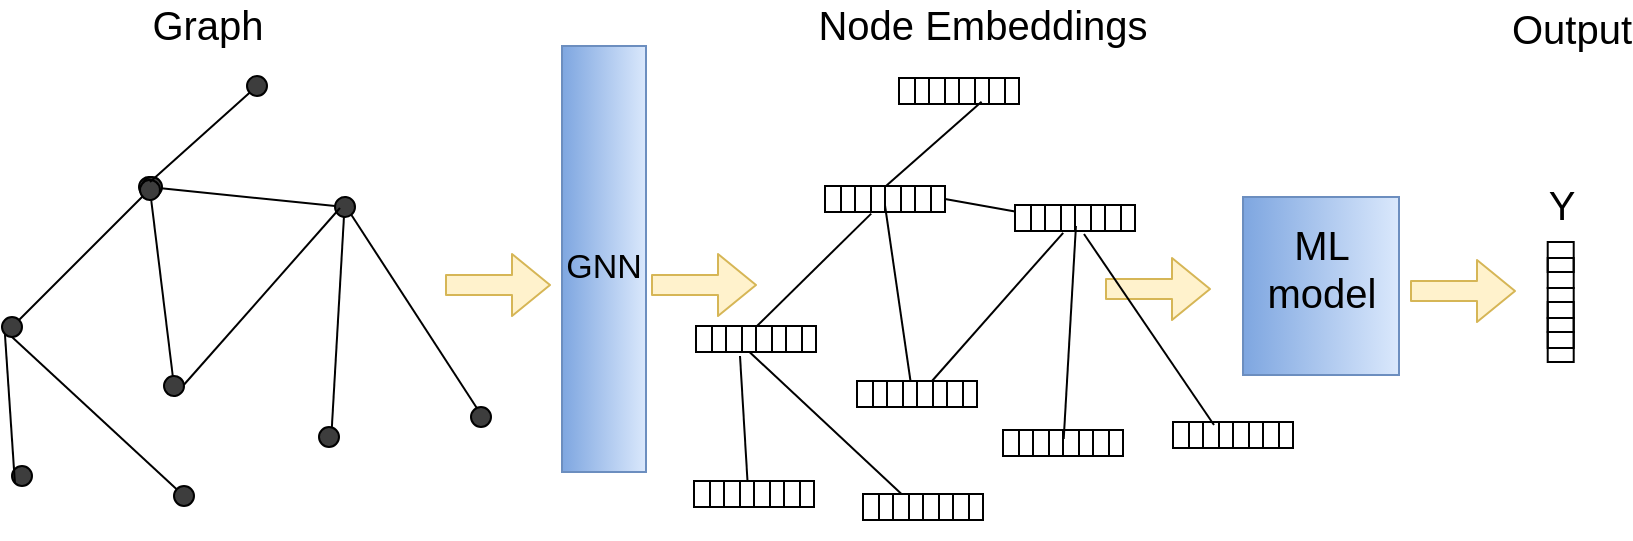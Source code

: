 <mxfile version="12.1.0" type="device" pages="1"><diagram id="8lHQUhFDbBRp9TCkwuyt" name="Page-1"><mxGraphModel dx="708" dy="579" grid="0" gridSize="10" guides="1" tooltips="1" connect="1" arrows="1" fold="1" page="1" pageScale="1" pageWidth="827" pageHeight="1169" math="0" shadow="0"><root><mxCell id="0"/><mxCell id="1" parent="0"/><mxCell id="zCRC9m-AMN63lqZrzwzx-30" value="" style="endArrow=none;html=1;exitX=0.5;exitY=0;exitDx=0;exitDy=0;" parent="1" source="zCRC9m-AMN63lqZrzwzx-71" edge="1"><mxGeometry width="50" height="50" relative="1" as="geometry"><mxPoint x="461" y="179.5" as="sourcePoint"/><mxPoint x="510.789" y="134.851" as="targetPoint"/></mxGeometry></mxCell><mxCell id="zCRC9m-AMN63lqZrzwzx-56" value="" style="group;rotation=51;" parent="1" vertex="1" connectable="0"><mxGeometry x="469.5" y="147" width="118" height="197" as="geometry"/></mxCell><mxCell id="zCRC9m-AMN63lqZrzwzx-57" value="" style="endArrow=none;html=1;exitX=1;exitY=0.5;exitDx=0;exitDy=0;entryX=0;entryY=0.25;entryDx=0;entryDy=0;" parent="zCRC9m-AMN63lqZrzwzx-56" source="zCRC9m-AMN63lqZrzwzx-73" target="zCRC9m-AMN63lqZrzwzx-97" edge="1"><mxGeometry width="50" height="50" relative="1" as="geometry"><mxPoint x="-9" y="35" as="sourcePoint"/><mxPoint x="89" y="45" as="targetPoint"/></mxGeometry></mxCell><mxCell id="zCRC9m-AMN63lqZrzwzx-58" value="" style="group" parent="zCRC9m-AMN63lqZrzwzx-56" vertex="1" connectable="0"><mxGeometry x="-82.5" y="30" width="194.5" height="167" as="geometry"/></mxCell><mxCell id="zCRC9m-AMN63lqZrzwzx-59" value="" style="group;rotation=166;" parent="zCRC9m-AMN63lqZrzwzx-58" vertex="1" connectable="0"><mxGeometry x="40" y="15.5" width="149" height="119.5" as="geometry"/></mxCell><mxCell id="zCRC9m-AMN63lqZrzwzx-60" value="" style="endArrow=none;html=1;entryX=1;entryY=1;entryDx=0;entryDy=0;exitX=1;exitY=1;exitDx=0;exitDy=0;" parent="zCRC9m-AMN63lqZrzwzx-59" edge="1"><mxGeometry width="50" height="50" relative="1" as="geometry"><mxPoint x="130.977" y="4.473" as="sourcePoint"/><mxPoint x="124.849" y="111.012" as="targetPoint"/></mxGeometry></mxCell><mxCell id="zCRC9m-AMN63lqZrzwzx-61" value="" style="group" parent="zCRC9m-AMN63lqZrzwzx-59" vertex="1" connectable="0"><mxGeometry x="21.5" y="82" width="60" height="13" as="geometry"/></mxCell><mxCell id="zCRC9m-AMN63lqZrzwzx-62" value="" style="rounded=0;whiteSpace=wrap;html=1;fillColor=none;" parent="zCRC9m-AMN63lqZrzwzx-61" vertex="1"><mxGeometry width="15" height="13" as="geometry"/></mxCell><mxCell id="zCRC9m-AMN63lqZrzwzx-63" value="" style="rounded=0;whiteSpace=wrap;html=1;fillColor=none;" parent="zCRC9m-AMN63lqZrzwzx-61" vertex="1"><mxGeometry x="8" width="15" height="13" as="geometry"/></mxCell><mxCell id="zCRC9m-AMN63lqZrzwzx-64" value="" style="rounded=0;whiteSpace=wrap;html=1;fillColor=none;" parent="zCRC9m-AMN63lqZrzwzx-61" vertex="1"><mxGeometry x="23" width="15" height="13" as="geometry"/></mxCell><mxCell id="zCRC9m-AMN63lqZrzwzx-65" value="" style="rounded=0;whiteSpace=wrap;html=1;fillColor=none;" parent="zCRC9m-AMN63lqZrzwzx-61" vertex="1"><mxGeometry x="30" width="15" height="13" as="geometry"/></mxCell><mxCell id="zCRC9m-AMN63lqZrzwzx-66" value="" style="rounded=0;whiteSpace=wrap;html=1;fillColor=none;" parent="zCRC9m-AMN63lqZrzwzx-61" vertex="1"><mxGeometry x="45" width="15" height="13" as="geometry"/></mxCell><mxCell id="zCRC9m-AMN63lqZrzwzx-67" value="" style="rounded=0;whiteSpace=wrap;html=1;fillColor=none;" parent="zCRC9m-AMN63lqZrzwzx-61" vertex="1"><mxGeometry x="38" width="15" height="13" as="geometry"/></mxCell><mxCell id="zCRC9m-AMN63lqZrzwzx-68" value="" style="group" parent="zCRC9m-AMN63lqZrzwzx-58" vertex="1" connectable="0"><mxGeometry x="45.5" width="60" height="13" as="geometry"/></mxCell><mxCell id="zCRC9m-AMN63lqZrzwzx-69" value="" style="rounded=0;whiteSpace=wrap;html=1;fillColor=none;" parent="zCRC9m-AMN63lqZrzwzx-68" vertex="1"><mxGeometry width="15" height="13" as="geometry"/></mxCell><mxCell id="zCRC9m-AMN63lqZrzwzx-70" value="" style="rounded=0;whiteSpace=wrap;html=1;fillColor=none;" parent="zCRC9m-AMN63lqZrzwzx-68" vertex="1"><mxGeometry x="8" width="15" height="13" as="geometry"/></mxCell><mxCell id="zCRC9m-AMN63lqZrzwzx-71" value="" style="rounded=0;whiteSpace=wrap;html=1;fillColor=none;" parent="zCRC9m-AMN63lqZrzwzx-68" vertex="1"><mxGeometry x="23" width="15" height="13" as="geometry"/></mxCell><mxCell id="zCRC9m-AMN63lqZrzwzx-72" value="" style="rounded=0;whiteSpace=wrap;html=1;fillColor=none;" parent="zCRC9m-AMN63lqZrzwzx-68" vertex="1"><mxGeometry x="30" width="15" height="13" as="geometry"/></mxCell><mxCell id="zCRC9m-AMN63lqZrzwzx-73" value="" style="rounded=0;whiteSpace=wrap;html=1;fillColor=none;" parent="zCRC9m-AMN63lqZrzwzx-68" vertex="1"><mxGeometry x="45" width="15" height="13" as="geometry"/></mxCell><mxCell id="zCRC9m-AMN63lqZrzwzx-74" value="" style="rounded=0;whiteSpace=wrap;html=1;fillColor=none;" parent="zCRC9m-AMN63lqZrzwzx-68" vertex="1"><mxGeometry x="38" width="15" height="13" as="geometry"/></mxCell><mxCell id="zCRC9m-AMN63lqZrzwzx-75" value="" style="group" parent="zCRC9m-AMN63lqZrzwzx-58" vertex="1" connectable="0"><mxGeometry x="-20" y="147.5" width="60" height="13" as="geometry"/></mxCell><mxCell id="zCRC9m-AMN63lqZrzwzx-76" value="" style="rounded=0;whiteSpace=wrap;html=1;fillColor=none;" parent="zCRC9m-AMN63lqZrzwzx-75" vertex="1"><mxGeometry width="15" height="13" as="geometry"/></mxCell><mxCell id="zCRC9m-AMN63lqZrzwzx-77" value="" style="rounded=0;whiteSpace=wrap;html=1;fillColor=none;" parent="zCRC9m-AMN63lqZrzwzx-75" vertex="1"><mxGeometry x="8" width="15" height="13" as="geometry"/></mxCell><mxCell id="zCRC9m-AMN63lqZrzwzx-78" value="" style="rounded=0;whiteSpace=wrap;html=1;fillColor=none;" parent="zCRC9m-AMN63lqZrzwzx-75" vertex="1"><mxGeometry x="23" width="15" height="13" as="geometry"/></mxCell><mxCell id="zCRC9m-AMN63lqZrzwzx-79" value="" style="rounded=0;whiteSpace=wrap;html=1;fillColor=none;" parent="zCRC9m-AMN63lqZrzwzx-75" vertex="1"><mxGeometry x="30" width="15" height="13" as="geometry"/></mxCell><mxCell id="zCRC9m-AMN63lqZrzwzx-80" value="" style="rounded=0;whiteSpace=wrap;html=1;fillColor=none;" parent="zCRC9m-AMN63lqZrzwzx-75" vertex="1"><mxGeometry x="45" width="15" height="13" as="geometry"/></mxCell><mxCell id="zCRC9m-AMN63lqZrzwzx-81" value="" style="rounded=0;whiteSpace=wrap;html=1;fillColor=none;" parent="zCRC9m-AMN63lqZrzwzx-75" vertex="1"><mxGeometry x="38" width="15" height="13" as="geometry"/></mxCell><mxCell id="zCRC9m-AMN63lqZrzwzx-82" value="" style="group" parent="zCRC9m-AMN63lqZrzwzx-58" vertex="1" connectable="0"><mxGeometry x="64.5" y="154" width="60" height="13" as="geometry"/></mxCell><mxCell id="zCRC9m-AMN63lqZrzwzx-83" value="" style="rounded=0;whiteSpace=wrap;html=1;fillColor=none;" parent="zCRC9m-AMN63lqZrzwzx-82" vertex="1"><mxGeometry width="15" height="13" as="geometry"/></mxCell><mxCell id="zCRC9m-AMN63lqZrzwzx-84" value="" style="rounded=0;whiteSpace=wrap;html=1;fillColor=none;" parent="zCRC9m-AMN63lqZrzwzx-82" vertex="1"><mxGeometry x="8" width="15" height="13" as="geometry"/></mxCell><mxCell id="zCRC9m-AMN63lqZrzwzx-85" value="" style="rounded=0;whiteSpace=wrap;html=1;fillColor=none;" parent="zCRC9m-AMN63lqZrzwzx-82" vertex="1"><mxGeometry x="30" width="15" height="13" as="geometry"/></mxCell><mxCell id="zCRC9m-AMN63lqZrzwzx-86" value="" style="rounded=0;whiteSpace=wrap;html=1;fillColor=none;" parent="zCRC9m-AMN63lqZrzwzx-82" vertex="1"><mxGeometry x="45" width="15" height="13" as="geometry"/></mxCell><mxCell id="zCRC9m-AMN63lqZrzwzx-87" value="" style="rounded=0;whiteSpace=wrap;html=1;fillColor=none;" parent="zCRC9m-AMN63lqZrzwzx-82" vertex="1"><mxGeometry x="38" width="15" height="13" as="geometry"/></mxCell><mxCell id="zCRC9m-AMN63lqZrzwzx-88" value="" style="group" parent="zCRC9m-AMN63lqZrzwzx-58" vertex="1" connectable="0"><mxGeometry x="134.5" y="122" width="60" height="13" as="geometry"/></mxCell><mxCell id="zCRC9m-AMN63lqZrzwzx-89" value="" style="rounded=0;whiteSpace=wrap;html=1;fillColor=none;" parent="zCRC9m-AMN63lqZrzwzx-88" vertex="1"><mxGeometry width="15" height="13" as="geometry"/></mxCell><mxCell id="zCRC9m-AMN63lqZrzwzx-90" value="" style="rounded=0;whiteSpace=wrap;html=1;fillColor=none;" parent="zCRC9m-AMN63lqZrzwzx-88" vertex="1"><mxGeometry x="8" width="15" height="13" as="geometry"/></mxCell><mxCell id="zCRC9m-AMN63lqZrzwzx-91" value="" style="rounded=0;whiteSpace=wrap;html=1;fillColor=none;" parent="zCRC9m-AMN63lqZrzwzx-88" vertex="1"><mxGeometry x="23" width="15" height="13" as="geometry"/></mxCell><mxCell id="zCRC9m-AMN63lqZrzwzx-92" value="" style="rounded=0;whiteSpace=wrap;html=1;fillColor=none;" parent="zCRC9m-AMN63lqZrzwzx-88" vertex="1"><mxGeometry x="30" width="15" height="13" as="geometry"/></mxCell><mxCell id="zCRC9m-AMN63lqZrzwzx-93" value="" style="rounded=0;whiteSpace=wrap;html=1;fillColor=none;" parent="zCRC9m-AMN63lqZrzwzx-88" vertex="1"><mxGeometry x="45" width="15" height="13" as="geometry"/></mxCell><mxCell id="zCRC9m-AMN63lqZrzwzx-94" value="" style="rounded=0;whiteSpace=wrap;html=1;fillColor=none;" parent="zCRC9m-AMN63lqZrzwzx-88" vertex="1"><mxGeometry x="38" width="15" height="13" as="geometry"/></mxCell><mxCell id="zCRC9m-AMN63lqZrzwzx-95" value="" style="endArrow=none;html=1;exitX=0;exitY=0.75;exitDx=0;exitDy=0;entryX=0.25;entryY=0;entryDx=0;entryDy=0;" parent="zCRC9m-AMN63lqZrzwzx-58" source="zCRC9m-AMN63lqZrzwzx-72" target="zCRC9m-AMN63lqZrzwzx-64" edge="1"><mxGeometry width="50" height="50" relative="1" as="geometry"><mxPoint x="74" y="6.5" as="sourcePoint"/><mxPoint x="86" y="104.5" as="targetPoint"/></mxGeometry></mxCell><mxCell id="zCRC9m-AMN63lqZrzwzx-96" value="" style="group" parent="zCRC9m-AMN63lqZrzwzx-56" vertex="1" connectable="0"><mxGeometry x="58" y="39.5" width="60" height="13" as="geometry"/></mxCell><mxCell id="zCRC9m-AMN63lqZrzwzx-97" value="" style="rounded=0;whiteSpace=wrap;html=1;fillColor=none;" parent="zCRC9m-AMN63lqZrzwzx-96" vertex="1"><mxGeometry width="15" height="13" as="geometry"/></mxCell><mxCell id="zCRC9m-AMN63lqZrzwzx-98" value="" style="rounded=0;whiteSpace=wrap;html=1;fillColor=none;" parent="zCRC9m-AMN63lqZrzwzx-96" vertex="1"><mxGeometry x="8" width="15" height="13" as="geometry"/></mxCell><mxCell id="zCRC9m-AMN63lqZrzwzx-99" value="" style="rounded=0;whiteSpace=wrap;html=1;fillColor=none;" parent="zCRC9m-AMN63lqZrzwzx-96" vertex="1"><mxGeometry x="23" width="15" height="13" as="geometry"/></mxCell><mxCell id="zCRC9m-AMN63lqZrzwzx-100" value="" style="rounded=0;whiteSpace=wrap;html=1;fillColor=none;" parent="zCRC9m-AMN63lqZrzwzx-96" vertex="1"><mxGeometry x="30" width="15" height="13" as="geometry"/></mxCell><mxCell id="zCRC9m-AMN63lqZrzwzx-101" value="" style="rounded=0;whiteSpace=wrap;html=1;fillColor=none;" parent="zCRC9m-AMN63lqZrzwzx-96" vertex="1"><mxGeometry x="45" width="15" height="13" as="geometry"/></mxCell><mxCell id="zCRC9m-AMN63lqZrzwzx-102" value="" style="rounded=0;whiteSpace=wrap;html=1;fillColor=none;" parent="zCRC9m-AMN63lqZrzwzx-96" vertex="1"><mxGeometry x="38" width="15" height="13" as="geometry"/></mxCell><mxCell id="zCRC9m-AMN63lqZrzwzx-103" value="" style="endArrow=none;html=1;exitX=0.5;exitY=0;exitDx=0;exitDy=0;entryX=0.073;entryY=1.069;entryDx=0;entryDy=0;entryPerimeter=0;" parent="zCRC9m-AMN63lqZrzwzx-56" source="zCRC9m-AMN63lqZrzwzx-65" target="zCRC9m-AMN63lqZrzwzx-99" edge="1"><mxGeometry width="50" height="50" relative="1" as="geometry"><mxPoint x="8.463" y="133.891" as="sourcePoint"/><mxPoint x="86.5" y="45.5" as="targetPoint"/></mxGeometry></mxCell><mxCell id="zCRC9m-AMN63lqZrzwzx-13" value="" style="shape=flexArrow;endArrow=classic;html=1;fillColor=#fff2cc;strokeColor=#d6b656;" parent="zCRC9m-AMN63lqZrzwzx-56" edge="1"><mxGeometry width="50" height="50" relative="1" as="geometry"><mxPoint x="103" y="81.5" as="sourcePoint"/><mxPoint x="156" y="81.5" as="targetPoint"/></mxGeometry></mxCell><mxCell id="zCRC9m-AMN63lqZrzwzx-15" value="" style="rounded=0;whiteSpace=wrap;html=1;rotation=90;gradientColor=#7ea6e0;fillColor=#dae8fc;strokeColor=#6c8ebf;" parent="1" vertex="1"><mxGeometry x="636" y="188" width="89" height="78" as="geometry"/></mxCell><mxCell id="zCRC9m-AMN63lqZrzwzx-8" value="" style="rounded=0;whiteSpace=wrap;html=1;rotation=90;gradientColor=#7ea6e0;fillColor=#dae8fc;strokeColor=#6c8ebf;" parent="1" vertex="1"><mxGeometry x="215.5" y="192.5" width="213" height="42" as="geometry"/></mxCell><mxCell id="vm_T1OY_7fvdWbtn7zSx-17" value="" style="group;rotation=51;" parent="1" vertex="1" connectable="0"><mxGeometry x="103.5" y="142.5" width="106.5" height="194.5" as="geometry"/></mxCell><mxCell id="vm_T1OY_7fvdWbtn7zSx-18" value="" style="endArrow=none;html=1;" parent="vm_T1OY_7fvdWbtn7zSx-17" edge="1"><mxGeometry width="50" height="50" relative="1" as="geometry"><mxPoint x="-9" y="35" as="sourcePoint"/><mxPoint x="89" y="45" as="targetPoint"/></mxGeometry></mxCell><mxCell id="vm_T1OY_7fvdWbtn7zSx-19" value="" style="ellipse;whiteSpace=wrap;html=1;aspect=fixed;fillColor=#3D3D3D;rotation=51;" parent="vm_T1OY_7fvdWbtn7zSx-17" vertex="1"><mxGeometry x="-14" y="30" width="10" height="10" as="geometry"/></mxCell><mxCell id="vm_T1OY_7fvdWbtn7zSx-20" value="" style="ellipse;whiteSpace=wrap;html=1;aspect=fixed;fillColor=#3D3D3D;rotation=51;" parent="vm_T1OY_7fvdWbtn7zSx-17" vertex="1"><mxGeometry x="84" y="40" width="10" height="10" as="geometry"/></mxCell><mxCell id="vm_T1OY_7fvdWbtn7zSx-16" value="" style="group" parent="vm_T1OY_7fvdWbtn7zSx-17" vertex="1" connectable="0"><mxGeometry x="-82.5" y="30" width="189" height="164.5" as="geometry"/></mxCell><mxCell id="vm_T1OY_7fvdWbtn7zSx-1" value="" style="endArrow=none;html=1;" parent="vm_T1OY_7fvdWbtn7zSx-16" edge="1"><mxGeometry width="50" height="50" relative="1" as="geometry"><mxPoint x="5" y="75" as="sourcePoint"/><mxPoint x="75" y="5" as="targetPoint"/></mxGeometry></mxCell><mxCell id="vm_T1OY_7fvdWbtn7zSx-2" value="" style="ellipse;whiteSpace=wrap;html=1;aspect=fixed;fillColor=#3D3D3D;" parent="vm_T1OY_7fvdWbtn7zSx-16" vertex="1"><mxGeometry y="70" width="10" height="10" as="geometry"/></mxCell><mxCell id="vm_T1OY_7fvdWbtn7zSx-3" value="" style="ellipse;whiteSpace=wrap;html=1;aspect=fixed;fillColor=#3D3D3D;" parent="vm_T1OY_7fvdWbtn7zSx-16" vertex="1"><mxGeometry x="70" width="10" height="10" as="geometry"/></mxCell><mxCell id="vm_T1OY_7fvdWbtn7zSx-22" value="" style="group;rotation=166;" parent="vm_T1OY_7fvdWbtn7zSx-16" vertex="1" connectable="0"><mxGeometry x="40" y="15.5" width="149" height="119.5" as="geometry"/></mxCell><mxCell id="vm_T1OY_7fvdWbtn7zSx-23" value="" style="endArrow=none;html=1;" parent="vm_T1OY_7fvdWbtn7zSx-22" edge="1"><mxGeometry width="50" height="50" relative="1" as="geometry"><mxPoint x="34" y="-9" as="sourcePoint"/><mxPoint x="46" y="89" as="targetPoint"/></mxGeometry></mxCell><mxCell id="vm_T1OY_7fvdWbtn7zSx-24" value="" style="ellipse;whiteSpace=wrap;html=1;aspect=fixed;fillColor=#3D3D3D;rotation=128;" parent="vm_T1OY_7fvdWbtn7zSx-22" vertex="1"><mxGeometry x="29" y="-14" width="10" height="10" as="geometry"/></mxCell><mxCell id="vm_T1OY_7fvdWbtn7zSx-25" value="" style="ellipse;whiteSpace=wrap;html=1;aspect=fixed;fillColor=#3D3D3D;rotation=128;" parent="vm_T1OY_7fvdWbtn7zSx-22" vertex="1"><mxGeometry x="41" y="84" width="10" height="10" as="geometry"/></mxCell><mxCell id="vm_T1OY_7fvdWbtn7zSx-35" value="" style="endArrow=none;html=1;entryX=1;entryY=1;entryDx=0;entryDy=0;exitX=1;exitY=1;exitDx=0;exitDy=0;" parent="vm_T1OY_7fvdWbtn7zSx-22" source="vm_T1OY_7fvdWbtn7zSx-20" edge="1"><mxGeometry width="50" height="50" relative="1" as="geometry"><mxPoint x="132" y="24.5" as="sourcePoint"/><mxPoint x="124.849" y="111.012" as="targetPoint"/></mxGeometry></mxCell><mxCell id="vm_T1OY_7fvdWbtn7zSx-54" value="" style="endArrow=none;html=1;exitX=0;exitY=0;exitDx=0;exitDy=0;" parent="vm_T1OY_7fvdWbtn7zSx-22" source="vm_T1OY_7fvdWbtn7zSx-25" edge="1"><mxGeometry width="50" height="50" relative="1" as="geometry"><mxPoint x="79" y="50" as="sourcePoint"/><mxPoint x="129" as="targetPoint"/></mxGeometry></mxCell><mxCell id="vm_T1OY_7fvdWbtn7zSx-65" value="" style="ellipse;whiteSpace=wrap;html=1;aspect=fixed;fillColor=#3D3D3D;" parent="vm_T1OY_7fvdWbtn7zSx-22" vertex="1"><mxGeometry x="118.5" y="109.5" width="10" height="10" as="geometry"/></mxCell><mxCell id="vm_T1OY_7fvdWbtn7zSx-57" value="" style="endArrow=none;html=1;exitX=0.5;exitY=1;exitDx=0;exitDy=0;" parent="vm_T1OY_7fvdWbtn7zSx-16" source="vm_T1OY_7fvdWbtn7zSx-62" edge="1"><mxGeometry width="50" height="50" relative="1" as="geometry"><mxPoint x="8" y="172.5" as="sourcePoint"/><mxPoint x="91" y="160.5" as="targetPoint"/></mxGeometry></mxCell><mxCell id="vm_T1OY_7fvdWbtn7zSx-62" value="" style="ellipse;whiteSpace=wrap;html=1;aspect=fixed;fillColor=#3D3D3D;" parent="vm_T1OY_7fvdWbtn7zSx-16" vertex="1"><mxGeometry x="86" y="154.5" width="10" height="10" as="geometry"/></mxCell><mxCell id="vm_T1OY_7fvdWbtn7zSx-63" value="" style="endArrow=none;html=1;exitX=0.5;exitY=1;exitDx=0;exitDy=0;" parent="vm_T1OY_7fvdWbtn7zSx-16" source="vm_T1OY_7fvdWbtn7zSx-2" target="vm_T1OY_7fvdWbtn7zSx-62" edge="1"><mxGeometry width="50" height="50" relative="1" as="geometry"><mxPoint x="156" y="267.5" as="sourcePoint"/><mxPoint x="242" y="348" as="targetPoint"/></mxGeometry></mxCell><mxCell id="vm_T1OY_7fvdWbtn7zSx-69" value="" style="ellipse;whiteSpace=wrap;html=1;aspect=fixed;fillColor=#3D3D3D;" parent="vm_T1OY_7fvdWbtn7zSx-16" vertex="1"><mxGeometry x="5" y="144.5" width="10" height="10" as="geometry"/></mxCell><mxCell id="vm_T1OY_7fvdWbtn7zSx-71" value="" style="endArrow=none;html=1;exitX=0;exitY=1;exitDx=0;exitDy=0;entryX=0;entryY=1;entryDx=0;entryDy=0;" parent="vm_T1OY_7fvdWbtn7zSx-16" source="vm_T1OY_7fvdWbtn7zSx-69" target="vm_T1OY_7fvdWbtn7zSx-2" edge="1"><mxGeometry width="50" height="50" relative="1" as="geometry"><mxPoint x="-26" y="124.5" as="sourcePoint"/><mxPoint x="24" y="74.5" as="targetPoint"/></mxGeometry></mxCell><mxCell id="vm_T1OY_7fvdWbtn7zSx-55" value="" style="endArrow=none;html=1;exitX=1;exitY=0.5;exitDx=0;exitDy=0;" parent="1" source="vm_T1OY_7fvdWbtn7zSx-20" edge="1"><mxGeometry width="50" height="50" relative="1" as="geometry"><mxPoint x="249" y="264" as="sourcePoint"/><mxPoint x="261" y="292" as="targetPoint"/></mxGeometry></mxCell><mxCell id="vm_T1OY_7fvdWbtn7zSx-56" value="" style="endArrow=none;html=1;" parent="1" source="vm_T1OY_7fvdWbtn7zSx-67" edge="1"><mxGeometry width="50" height="50" relative="1" as="geometry"><mxPoint x="95" y="175" as="sourcePoint"/><mxPoint x="145" y="125" as="targetPoint"/></mxGeometry></mxCell><mxCell id="vm_T1OY_7fvdWbtn7zSx-66" value="" style="ellipse;whiteSpace=wrap;html=1;aspect=fixed;fillColor=#3D3D3D;" parent="1" vertex="1"><mxGeometry x="255.5" y="287.5" width="10" height="10" as="geometry"/></mxCell><mxCell id="vm_T1OY_7fvdWbtn7zSx-67" value="" style="ellipse;whiteSpace=wrap;html=1;aspect=fixed;fillColor=#3D3D3D;" parent="1" vertex="1"><mxGeometry x="143.5" y="122" width="10" height="10" as="geometry"/></mxCell><mxCell id="vm_T1OY_7fvdWbtn7zSx-68" value="" style="endArrow=none;html=1;" parent="1" target="vm_T1OY_7fvdWbtn7zSx-67" edge="1"><mxGeometry width="50" height="50" relative="1" as="geometry"><mxPoint x="95" y="175" as="sourcePoint"/><mxPoint x="145" y="125" as="targetPoint"/></mxGeometry></mxCell><mxCell id="zCRC9m-AMN63lqZrzwzx-1" value="" style="shape=flexArrow;endArrow=classic;html=1;fillColor=#fff2cc;strokeColor=#d6b656;" parent="1" edge="1"><mxGeometry width="50" height="50" relative="1" as="geometry"><mxPoint x="242.5" y="226.5" as="sourcePoint"/><mxPoint x="295.5" y="226.5" as="targetPoint"/></mxGeometry></mxCell><mxCell id="zCRC9m-AMN63lqZrzwzx-4" value="" style="group;rotation=90;" parent="1" vertex="1" connectable="0"><mxGeometry x="769.857" y="228" width="60" height="13" as="geometry"/></mxCell><mxCell id="vm_T1OY_7fvdWbtn7zSx-109" value="" style="group;rotation=90;" parent="zCRC9m-AMN63lqZrzwzx-4" vertex="1" connectable="0"><mxGeometry width="60" height="13" as="geometry"/></mxCell><mxCell id="vm_T1OY_7fvdWbtn7zSx-99" value="" style="rounded=0;whiteSpace=wrap;html=1;fillColor=none;rotation=90;" parent="vm_T1OY_7fvdWbtn7zSx-109" vertex="1"><mxGeometry x="23" y="-22" width="15" height="13" as="geometry"/></mxCell><mxCell id="vm_T1OY_7fvdWbtn7zSx-104" value="" style="rounded=0;whiteSpace=wrap;html=1;fillColor=none;rotation=90;" parent="vm_T1OY_7fvdWbtn7zSx-109" vertex="1"><mxGeometry x="23" y="-14" width="15" height="13" as="geometry"/></mxCell><mxCell id="vm_T1OY_7fvdWbtn7zSx-105" value="" style="rounded=0;whiteSpace=wrap;html=1;fillColor=none;rotation=90;" parent="vm_T1OY_7fvdWbtn7zSx-109" vertex="1"><mxGeometry x="23" y="1" width="15" height="13" as="geometry"/></mxCell><mxCell id="vm_T1OY_7fvdWbtn7zSx-106" value="" style="rounded=0;whiteSpace=wrap;html=1;fillColor=none;rotation=90;" parent="vm_T1OY_7fvdWbtn7zSx-109" vertex="1"><mxGeometry x="23" y="8" width="15" height="13" as="geometry"/></mxCell><mxCell id="vm_T1OY_7fvdWbtn7zSx-107" value="" style="rounded=0;whiteSpace=wrap;html=1;fillColor=none;rotation=90;" parent="vm_T1OY_7fvdWbtn7zSx-109" vertex="1"><mxGeometry x="23" y="23" width="15" height="13" as="geometry"/></mxCell><mxCell id="vm_T1OY_7fvdWbtn7zSx-108" value="" style="rounded=0;whiteSpace=wrap;html=1;fillColor=none;rotation=90;" parent="vm_T1OY_7fvdWbtn7zSx-109" vertex="1"><mxGeometry x="23" y="16" width="15" height="13" as="geometry"/></mxCell><mxCell id="zCRC9m-AMN63lqZrzwzx-5" value="&lt;font style=&quot;font-size: 20px&quot;&gt;Graph&lt;/font&gt;" style="text;html=1;strokeColor=none;fillColor=none;align=center;verticalAlign=middle;whiteSpace=wrap;rounded=0;" parent="1" vertex="1"><mxGeometry x="103.5" y="86" width="40" height="20" as="geometry"/></mxCell><mxCell id="zCRC9m-AMN63lqZrzwzx-6" value="&lt;font style=&quot;font-size: 17px&quot;&gt;GNN&lt;/font&gt;" style="text;html=1;strokeColor=none;fillColor=none;align=center;verticalAlign=middle;whiteSpace=wrap;rounded=0;" parent="1" vertex="1"><mxGeometry x="302" y="208" width="40" height="20" as="geometry"/></mxCell><mxCell id="zCRC9m-AMN63lqZrzwzx-7" value="&lt;font style=&quot;font-size: 20px&quot;&gt;Node Embeddings&lt;/font&gt;" style="text;html=1;strokeColor=none;fillColor=none;align=center;verticalAlign=middle;whiteSpace=wrap;rounded=0;" parent="1" vertex="1"><mxGeometry x="407" y="86" width="209" height="20" as="geometry"/></mxCell><mxCell id="zCRC9m-AMN63lqZrzwzx-14" value="&lt;font style=&quot;font-size: 20px&quot;&gt;ML&lt;br&gt;&lt;font style=&quot;font-size: 20px&quot;&gt;model&lt;/font&gt;&lt;/font&gt;" style="text;html=1;strokeColor=none;fillColor=none;align=center;verticalAlign=middle;whiteSpace=wrap;rounded=0;" parent="1" vertex="1"><mxGeometry x="660.5" y="208" width="40" height="20" as="geometry"/></mxCell><mxCell id="zCRC9m-AMN63lqZrzwzx-16" value="" style="shape=flexArrow;endArrow=classic;html=1;fillColor=#fff2cc;strokeColor=#d6b656;" parent="1" edge="1"><mxGeometry width="50" height="50" relative="1" as="geometry"><mxPoint x="725" y="229.5" as="sourcePoint"/><mxPoint x="778" y="229.5" as="targetPoint"/></mxGeometry></mxCell><mxCell id="zCRC9m-AMN63lqZrzwzx-17" value="&lt;font style=&quot;font-size: 20px&quot;&gt;Output&lt;/font&gt;" style="text;html=1;strokeColor=none;fillColor=none;align=center;verticalAlign=middle;whiteSpace=wrap;rounded=0;" parent="1" vertex="1"><mxGeometry x="785.5" y="88" width="40" height="20" as="geometry"/></mxCell><mxCell id="zCRC9m-AMN63lqZrzwzx-18" value="&lt;font style=&quot;font-size: 20px&quot;&gt;Y&lt;/font&gt;" style="text;html=1;strokeColor=none;fillColor=none;align=center;verticalAlign=middle;whiteSpace=wrap;rounded=0;" parent="1" vertex="1"><mxGeometry x="780.5" y="176" width="40" height="20" as="geometry"/></mxCell><mxCell id="zCRC9m-AMN63lqZrzwzx-104" value="" style="endArrow=none;html=1;" parent="1" edge="1"><mxGeometry width="50" height="50" relative="1" as="geometry"><mxPoint x="562" y="201" as="sourcePoint"/><mxPoint x="627" y="296.5" as="targetPoint"/></mxGeometry></mxCell><mxCell id="zCRC9m-AMN63lqZrzwzx-105" value="" style="endArrow=none;html=1;" parent="1" edge="1"><mxGeometry width="50" height="50" relative="1" as="geometry"><mxPoint x="510.028" y="129.264" as="sourcePoint"/><mxPoint x="511" y="129.5" as="targetPoint"/></mxGeometry></mxCell><mxCell id="zCRC9m-AMN63lqZrzwzx-113" value="" style="group" parent="1" vertex="1" connectable="0"><mxGeometry x="368" y="247" width="60" height="13" as="geometry"/></mxCell><mxCell id="zCRC9m-AMN63lqZrzwzx-114" value="" style="rounded=0;whiteSpace=wrap;html=1;fillColor=none;" parent="zCRC9m-AMN63lqZrzwzx-113" vertex="1"><mxGeometry width="15" height="13" as="geometry"/></mxCell><mxCell id="zCRC9m-AMN63lqZrzwzx-115" value="" style="rounded=0;whiteSpace=wrap;html=1;fillColor=none;" parent="zCRC9m-AMN63lqZrzwzx-113" vertex="1"><mxGeometry x="8" width="15" height="13" as="geometry"/></mxCell><mxCell id="zCRC9m-AMN63lqZrzwzx-116" value="" style="rounded=0;whiteSpace=wrap;html=1;fillColor=none;" parent="zCRC9m-AMN63lqZrzwzx-113" vertex="1"><mxGeometry x="23" width="15" height="13" as="geometry"/></mxCell><mxCell id="zCRC9m-AMN63lqZrzwzx-117" value="" style="rounded=0;whiteSpace=wrap;html=1;fillColor=none;" parent="zCRC9m-AMN63lqZrzwzx-113" vertex="1"><mxGeometry x="30" width="15" height="13" as="geometry"/></mxCell><mxCell id="zCRC9m-AMN63lqZrzwzx-118" value="" style="rounded=0;whiteSpace=wrap;html=1;fillColor=none;" parent="zCRC9m-AMN63lqZrzwzx-113" vertex="1"><mxGeometry x="45" width="15" height="13" as="geometry"/></mxCell><mxCell id="zCRC9m-AMN63lqZrzwzx-119" value="" style="rounded=0;whiteSpace=wrap;html=1;fillColor=none;" parent="zCRC9m-AMN63lqZrzwzx-113" vertex="1"><mxGeometry x="38" width="15" height="13" as="geometry"/></mxCell><mxCell id="zCRC9m-AMN63lqZrzwzx-120" value="" style="group" parent="1" vertex="1" connectable="0"><mxGeometry x="469.5" y="123" width="60" height="13" as="geometry"/></mxCell><mxCell id="zCRC9m-AMN63lqZrzwzx-121" value="" style="rounded=0;whiteSpace=wrap;html=1;fillColor=none;" parent="zCRC9m-AMN63lqZrzwzx-120" vertex="1"><mxGeometry width="15" height="13" as="geometry"/></mxCell><mxCell id="zCRC9m-AMN63lqZrzwzx-122" value="" style="rounded=0;whiteSpace=wrap;html=1;fillColor=none;" parent="zCRC9m-AMN63lqZrzwzx-120" vertex="1"><mxGeometry x="8" width="15" height="13" as="geometry"/></mxCell><mxCell id="zCRC9m-AMN63lqZrzwzx-123" value="" style="rounded=0;whiteSpace=wrap;html=1;fillColor=none;" parent="zCRC9m-AMN63lqZrzwzx-120" vertex="1"><mxGeometry x="23" width="15" height="13" as="geometry"/></mxCell><mxCell id="zCRC9m-AMN63lqZrzwzx-124" value="" style="rounded=0;whiteSpace=wrap;html=1;fillColor=none;" parent="zCRC9m-AMN63lqZrzwzx-120" vertex="1"><mxGeometry x="30" width="15" height="13" as="geometry"/></mxCell><mxCell id="zCRC9m-AMN63lqZrzwzx-125" value="" style="rounded=0;whiteSpace=wrap;html=1;fillColor=none;" parent="zCRC9m-AMN63lqZrzwzx-120" vertex="1"><mxGeometry x="45" width="15" height="13" as="geometry"/></mxCell><mxCell id="zCRC9m-AMN63lqZrzwzx-126" value="" style="rounded=0;whiteSpace=wrap;html=1;fillColor=none;" parent="zCRC9m-AMN63lqZrzwzx-120" vertex="1"><mxGeometry x="38" width="15" height="13" as="geometry"/></mxCell><mxCell id="zCRC9m-AMN63lqZrzwzx-127" value="" style="group" parent="1" vertex="1" connectable="0"><mxGeometry x="606.5" y="295" width="60" height="13" as="geometry"/></mxCell><mxCell id="zCRC9m-AMN63lqZrzwzx-128" value="" style="rounded=0;whiteSpace=wrap;html=1;fillColor=none;" parent="zCRC9m-AMN63lqZrzwzx-127" vertex="1"><mxGeometry width="15" height="13" as="geometry"/></mxCell><mxCell id="zCRC9m-AMN63lqZrzwzx-129" value="" style="rounded=0;whiteSpace=wrap;html=1;fillColor=none;" parent="zCRC9m-AMN63lqZrzwzx-127" vertex="1"><mxGeometry x="8" width="15" height="13" as="geometry"/></mxCell><mxCell id="zCRC9m-AMN63lqZrzwzx-130" value="" style="rounded=0;whiteSpace=wrap;html=1;fillColor=none;" parent="zCRC9m-AMN63lqZrzwzx-127" vertex="1"><mxGeometry x="23" width="15" height="13" as="geometry"/></mxCell><mxCell id="zCRC9m-AMN63lqZrzwzx-131" value="" style="rounded=0;whiteSpace=wrap;html=1;fillColor=none;" parent="zCRC9m-AMN63lqZrzwzx-127" vertex="1"><mxGeometry x="30" width="15" height="13" as="geometry"/></mxCell><mxCell id="zCRC9m-AMN63lqZrzwzx-132" value="" style="rounded=0;whiteSpace=wrap;html=1;fillColor=none;" parent="zCRC9m-AMN63lqZrzwzx-127" vertex="1"><mxGeometry x="45" width="15" height="13" as="geometry"/></mxCell><mxCell id="zCRC9m-AMN63lqZrzwzx-133" value="" style="rounded=0;whiteSpace=wrap;html=1;fillColor=none;" parent="zCRC9m-AMN63lqZrzwzx-127" vertex="1"><mxGeometry x="38" width="15" height="13" as="geometry"/></mxCell><mxCell id="zCRC9m-AMN63lqZrzwzx-134" value="" style="endArrow=none;html=1;exitX=0.25;exitY=0;exitDx=0;exitDy=0;" parent="1" source="zCRC9m-AMN63lqZrzwzx-78" edge="1"><mxGeometry width="50" height="50" relative="1" as="geometry"><mxPoint x="393.464" y="330.036" as="sourcePoint"/><mxPoint x="390" y="262" as="targetPoint"/></mxGeometry></mxCell><mxCell id="zCRC9m-AMN63lqZrzwzx-135" value="" style="endArrow=none;html=1;exitX=0.5;exitY=0;exitDx=0;exitDy=0;entryX=0.007;entryY=1.062;entryDx=0;entryDy=0;entryPerimeter=0;" parent="1" source="zCRC9m-AMN63lqZrzwzx-116" target="zCRC9m-AMN63lqZrzwzx-71" edge="1"><mxGeometry width="50" height="50" relative="1" as="geometry"><mxPoint x="392" y="252" as="sourcePoint"/><mxPoint x="462" y="182" as="targetPoint"/></mxGeometry></mxCell><mxCell id="zCRC9m-AMN63lqZrzwzx-136" value="" style="endArrow=none;html=1;exitX=0.25;exitY=1;exitDx=0;exitDy=0;entryX=0.75;entryY=0;entryDx=0;entryDy=0;" parent="1" source="zCRC9m-AMN63lqZrzwzx-116" target="zCRC9m-AMN63lqZrzwzx-84" edge="1"><mxGeometry width="50" height="50" relative="1" as="geometry"><mxPoint x="392" y="257" as="sourcePoint"/><mxPoint x="474.333" y="333.101" as="targetPoint"/></mxGeometry></mxCell><mxCell id="zCRC9m-AMN63lqZrzwzx-137" value="" style="rounded=0;whiteSpace=wrap;html=1;fillColor=none;" parent="1" vertex="1"><mxGeometry x="466.5" y="331" width="15" height="13" as="geometry"/></mxCell><mxCell id="zCRC9m-AMN63lqZrzwzx-3" value="" style="shape=flexArrow;endArrow=classic;html=1;fillColor=#fff2cc;strokeColor=#d6b656;" parent="1" edge="1"><mxGeometry width="50" height="50" relative="1" as="geometry"><mxPoint x="345.5" y="226.5" as="sourcePoint"/><mxPoint x="398.5" y="226.5" as="targetPoint"/></mxGeometry></mxCell></root></mxGraphModel></diagram></mxfile>